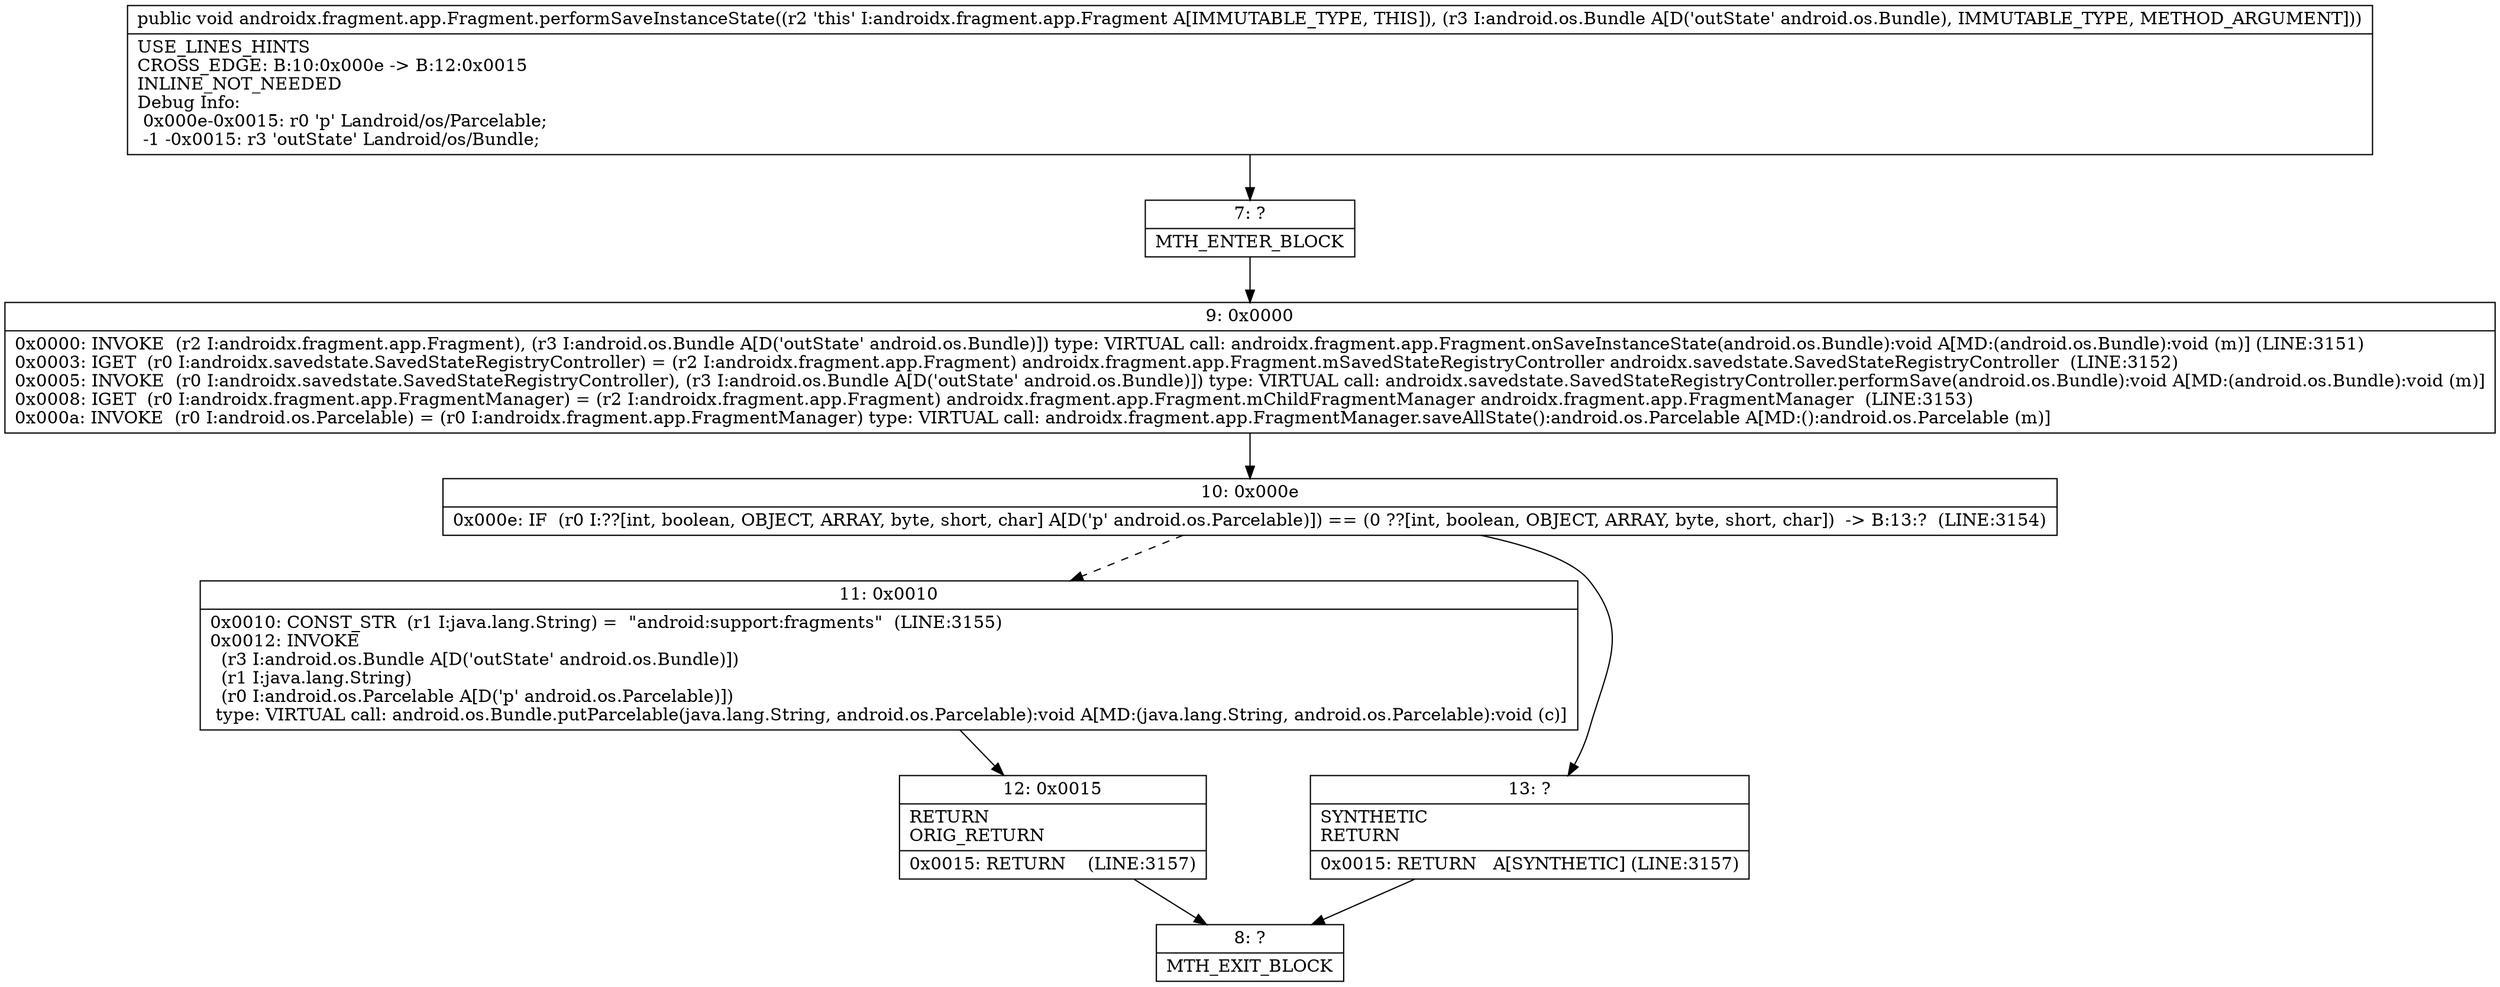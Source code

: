 digraph "CFG forandroidx.fragment.app.Fragment.performSaveInstanceState(Landroid\/os\/Bundle;)V" {
Node_7 [shape=record,label="{7\:\ ?|MTH_ENTER_BLOCK\l}"];
Node_9 [shape=record,label="{9\:\ 0x0000|0x0000: INVOKE  (r2 I:androidx.fragment.app.Fragment), (r3 I:android.os.Bundle A[D('outState' android.os.Bundle)]) type: VIRTUAL call: androidx.fragment.app.Fragment.onSaveInstanceState(android.os.Bundle):void A[MD:(android.os.Bundle):void (m)] (LINE:3151)\l0x0003: IGET  (r0 I:androidx.savedstate.SavedStateRegistryController) = (r2 I:androidx.fragment.app.Fragment) androidx.fragment.app.Fragment.mSavedStateRegistryController androidx.savedstate.SavedStateRegistryController  (LINE:3152)\l0x0005: INVOKE  (r0 I:androidx.savedstate.SavedStateRegistryController), (r3 I:android.os.Bundle A[D('outState' android.os.Bundle)]) type: VIRTUAL call: androidx.savedstate.SavedStateRegistryController.performSave(android.os.Bundle):void A[MD:(android.os.Bundle):void (m)]\l0x0008: IGET  (r0 I:androidx.fragment.app.FragmentManager) = (r2 I:androidx.fragment.app.Fragment) androidx.fragment.app.Fragment.mChildFragmentManager androidx.fragment.app.FragmentManager  (LINE:3153)\l0x000a: INVOKE  (r0 I:android.os.Parcelable) = (r0 I:androidx.fragment.app.FragmentManager) type: VIRTUAL call: androidx.fragment.app.FragmentManager.saveAllState():android.os.Parcelable A[MD:():android.os.Parcelable (m)]\l}"];
Node_10 [shape=record,label="{10\:\ 0x000e|0x000e: IF  (r0 I:??[int, boolean, OBJECT, ARRAY, byte, short, char] A[D('p' android.os.Parcelable)]) == (0 ??[int, boolean, OBJECT, ARRAY, byte, short, char])  \-\> B:13:?  (LINE:3154)\l}"];
Node_11 [shape=record,label="{11\:\ 0x0010|0x0010: CONST_STR  (r1 I:java.lang.String) =  \"android:support:fragments\"  (LINE:3155)\l0x0012: INVOKE  \l  (r3 I:android.os.Bundle A[D('outState' android.os.Bundle)])\l  (r1 I:java.lang.String)\l  (r0 I:android.os.Parcelable A[D('p' android.os.Parcelable)])\l type: VIRTUAL call: android.os.Bundle.putParcelable(java.lang.String, android.os.Parcelable):void A[MD:(java.lang.String, android.os.Parcelable):void (c)]\l}"];
Node_12 [shape=record,label="{12\:\ 0x0015|RETURN\lORIG_RETURN\l|0x0015: RETURN    (LINE:3157)\l}"];
Node_8 [shape=record,label="{8\:\ ?|MTH_EXIT_BLOCK\l}"];
Node_13 [shape=record,label="{13\:\ ?|SYNTHETIC\lRETURN\l|0x0015: RETURN   A[SYNTHETIC] (LINE:3157)\l}"];
MethodNode[shape=record,label="{public void androidx.fragment.app.Fragment.performSaveInstanceState((r2 'this' I:androidx.fragment.app.Fragment A[IMMUTABLE_TYPE, THIS]), (r3 I:android.os.Bundle A[D('outState' android.os.Bundle), IMMUTABLE_TYPE, METHOD_ARGUMENT]))  | USE_LINES_HINTS\lCROSS_EDGE: B:10:0x000e \-\> B:12:0x0015\lINLINE_NOT_NEEDED\lDebug Info:\l  0x000e\-0x0015: r0 'p' Landroid\/os\/Parcelable;\l  \-1 \-0x0015: r3 'outState' Landroid\/os\/Bundle;\l}"];
MethodNode -> Node_7;Node_7 -> Node_9;
Node_9 -> Node_10;
Node_10 -> Node_11[style=dashed];
Node_10 -> Node_13;
Node_11 -> Node_12;
Node_12 -> Node_8;
Node_13 -> Node_8;
}

